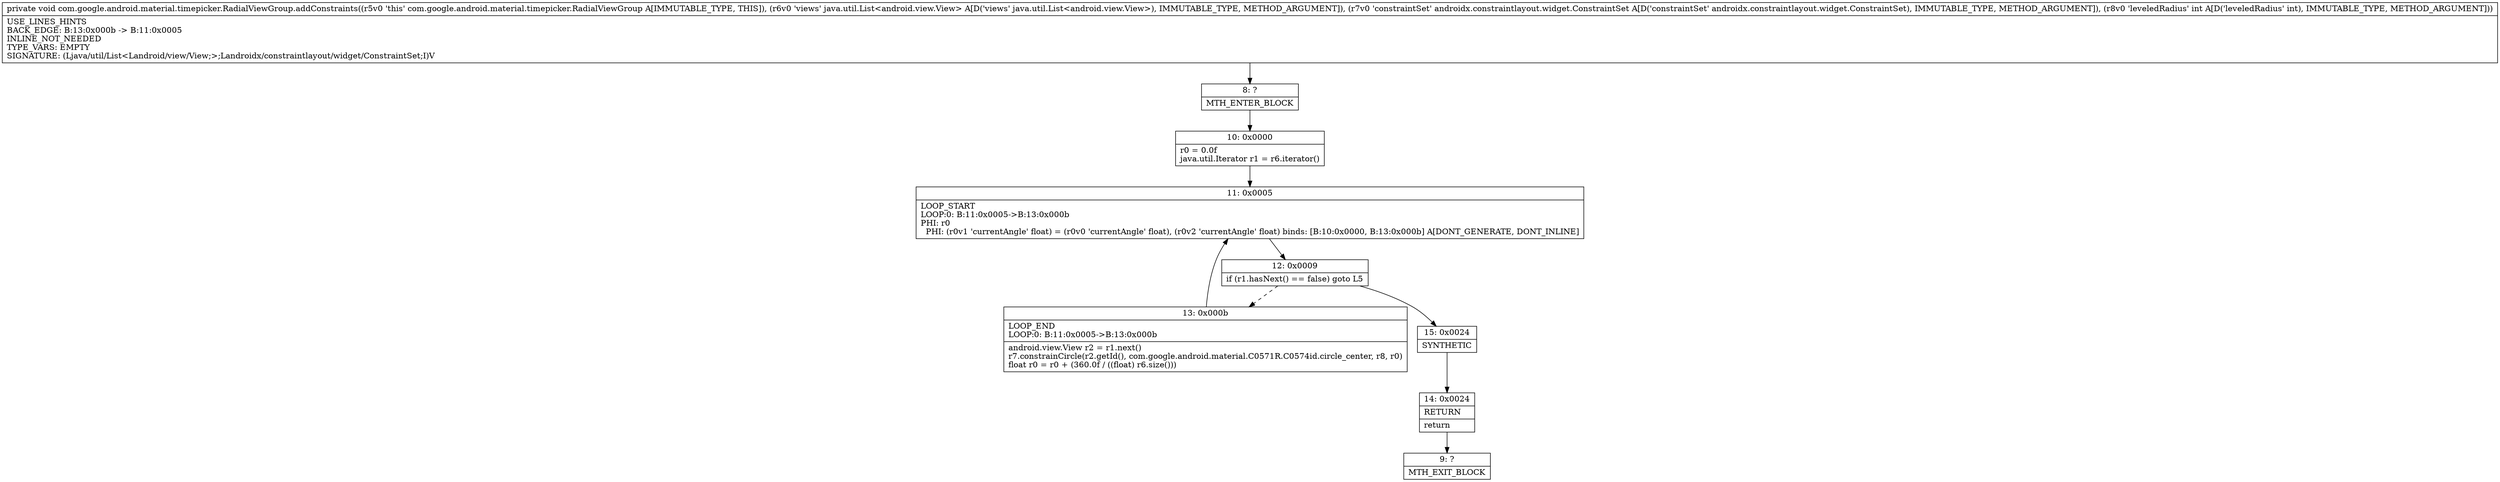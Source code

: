 digraph "CFG forcom.google.android.material.timepicker.RadialViewGroup.addConstraints(Ljava\/util\/List;Landroidx\/constraintlayout\/widget\/ConstraintSet;I)V" {
Node_8 [shape=record,label="{8\:\ ?|MTH_ENTER_BLOCK\l}"];
Node_10 [shape=record,label="{10\:\ 0x0000|r0 = 0.0f\ljava.util.Iterator r1 = r6.iterator()\l}"];
Node_11 [shape=record,label="{11\:\ 0x0005|LOOP_START\lLOOP:0: B:11:0x0005\-\>B:13:0x000b\lPHI: r0 \l  PHI: (r0v1 'currentAngle' float) = (r0v0 'currentAngle' float), (r0v2 'currentAngle' float) binds: [B:10:0x0000, B:13:0x000b] A[DONT_GENERATE, DONT_INLINE]\l}"];
Node_12 [shape=record,label="{12\:\ 0x0009|if (r1.hasNext() == false) goto L5\l}"];
Node_13 [shape=record,label="{13\:\ 0x000b|LOOP_END\lLOOP:0: B:11:0x0005\-\>B:13:0x000b\l|android.view.View r2 = r1.next()\lr7.constrainCircle(r2.getId(), com.google.android.material.C0571R.C0574id.circle_center, r8, r0)\lfloat r0 = r0 + (360.0f \/ ((float) r6.size()))\l}"];
Node_15 [shape=record,label="{15\:\ 0x0024|SYNTHETIC\l}"];
Node_14 [shape=record,label="{14\:\ 0x0024|RETURN\l|return\l}"];
Node_9 [shape=record,label="{9\:\ ?|MTH_EXIT_BLOCK\l}"];
MethodNode[shape=record,label="{private void com.google.android.material.timepicker.RadialViewGroup.addConstraints((r5v0 'this' com.google.android.material.timepicker.RadialViewGroup A[IMMUTABLE_TYPE, THIS]), (r6v0 'views' java.util.List\<android.view.View\> A[D('views' java.util.List\<android.view.View\>), IMMUTABLE_TYPE, METHOD_ARGUMENT]), (r7v0 'constraintSet' androidx.constraintlayout.widget.ConstraintSet A[D('constraintSet' androidx.constraintlayout.widget.ConstraintSet), IMMUTABLE_TYPE, METHOD_ARGUMENT]), (r8v0 'leveledRadius' int A[D('leveledRadius' int), IMMUTABLE_TYPE, METHOD_ARGUMENT]))  | USE_LINES_HINTS\lBACK_EDGE: B:13:0x000b \-\> B:11:0x0005\lINLINE_NOT_NEEDED\lTYPE_VARS: EMPTY\lSIGNATURE: (Ljava\/util\/List\<Landroid\/view\/View;\>;Landroidx\/constraintlayout\/widget\/ConstraintSet;I)V\l}"];
MethodNode -> Node_8;Node_8 -> Node_10;
Node_10 -> Node_11;
Node_11 -> Node_12;
Node_12 -> Node_13[style=dashed];
Node_12 -> Node_15;
Node_13 -> Node_11;
Node_15 -> Node_14;
Node_14 -> Node_9;
}

